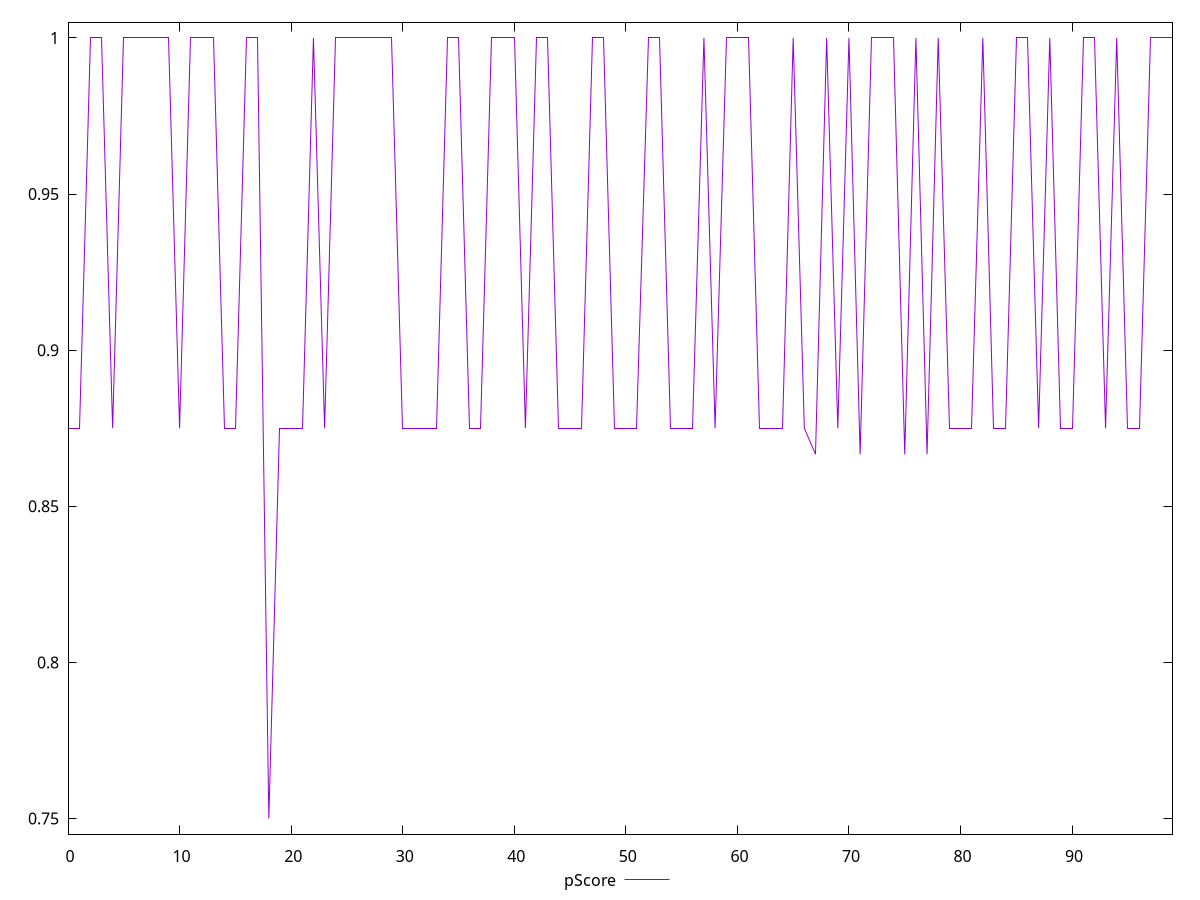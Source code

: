 reset

$pScore <<EOF
0 0.875
1 0.875
2 1
3 1
4 0.875
5 1
6 1
7 1
8 1
9 1
10 0.875
11 1
12 1
13 1
14 0.875
15 0.875
16 1
17 1
18 0.75
19 0.875
20 0.875
21 0.875
22 1
23 0.875
24 1
25 1
26 1
27 1
28 1
29 1
30 0.875
31 0.875
32 0.875
33 0.875
34 1
35 1
36 0.875
37 0.875
38 1
39 1
40 1
41 0.875
42 1
43 1
44 0.875
45 0.875
46 0.875
47 1
48 1
49 0.875
50 0.875
51 0.875
52 1
53 1
54 0.875
55 0.875
56 0.875
57 1
58 0.875
59 1
60 1
61 1
62 0.875
63 0.875
64 0.875
65 1
66 0.875
67 0.8666666666666667
68 1
69 0.875
70 1
71 0.8666666666666667
72 1
73 1
74 1
75 0.8666666666666667
76 1
77 0.8666666666666667
78 1
79 0.875
80 0.875
81 0.875
82 1
83 0.875
84 0.875
85 1
86 1
87 0.875
88 1
89 0.875
90 0.875
91 1
92 1
93 0.875
94 1
95 0.875
96 0.875
97 1
98 1
99 1
EOF

set key outside below
set xrange [0:99]
set yrange [0.745:1.005]
set trange [0.745:1.005]
set terminal svg size 640, 500 enhanced background rgb 'white'
set output "report_00018_2021-02-10T15-25-16.877Z/uses-http2/samples/pages+cached/pScore/values.svg"

plot $pScore title "pScore" with line

reset

